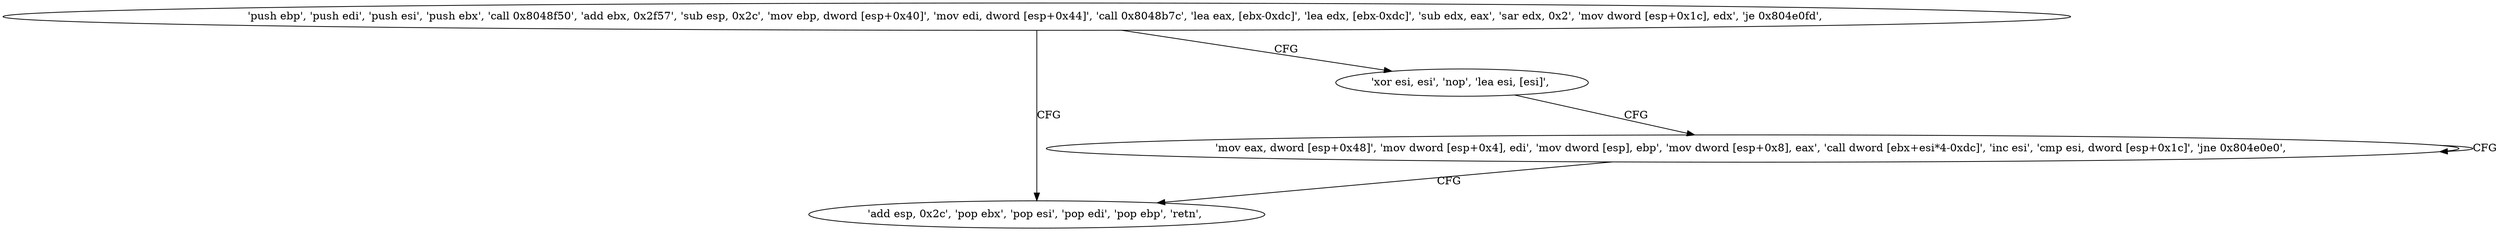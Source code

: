 digraph "func" {
"134537376" [label = "'push ebp', 'push edi', 'push esi', 'push ebx', 'call 0x8048f50', 'add ebx, 0x2f57', 'sub esp, 0x2c', 'mov ebp, dword [esp+0x40]', 'mov edi, dword [esp+0x44]', 'call 0x8048b7c', 'lea eax, [ebx-0xdc]', 'lea edx, [ebx-0xdc]', 'sub edx, eax', 'sar edx, 0x2', 'mov dword [esp+0x1c], edx', 'je 0x804e0fd', " ]
"134537469" [label = "'add esp, 0x2c', 'pop ebx', 'pop esi', 'pop edi', 'pop ebp', 'retn', " ]
"134537430" [label = "'xor esi, esi', 'nop', 'lea esi, [esi]', " ]
"134537440" [label = "'mov eax, dword [esp+0x48]', 'mov dword [esp+0x4], edi', 'mov dword [esp], ebp', 'mov dword [esp+0x8], eax', 'call dword [ebx+esi*4-0xdc]', 'inc esi', 'cmp esi, dword [esp+0x1c]', 'jne 0x804e0e0', " ]
"134537376" -> "134537469" [ label = "CFG" ]
"134537376" -> "134537430" [ label = "CFG" ]
"134537430" -> "134537440" [ label = "CFG" ]
"134537440" -> "134537440" [ label = "CFG" ]
"134537440" -> "134537469" [ label = "CFG" ]
}
